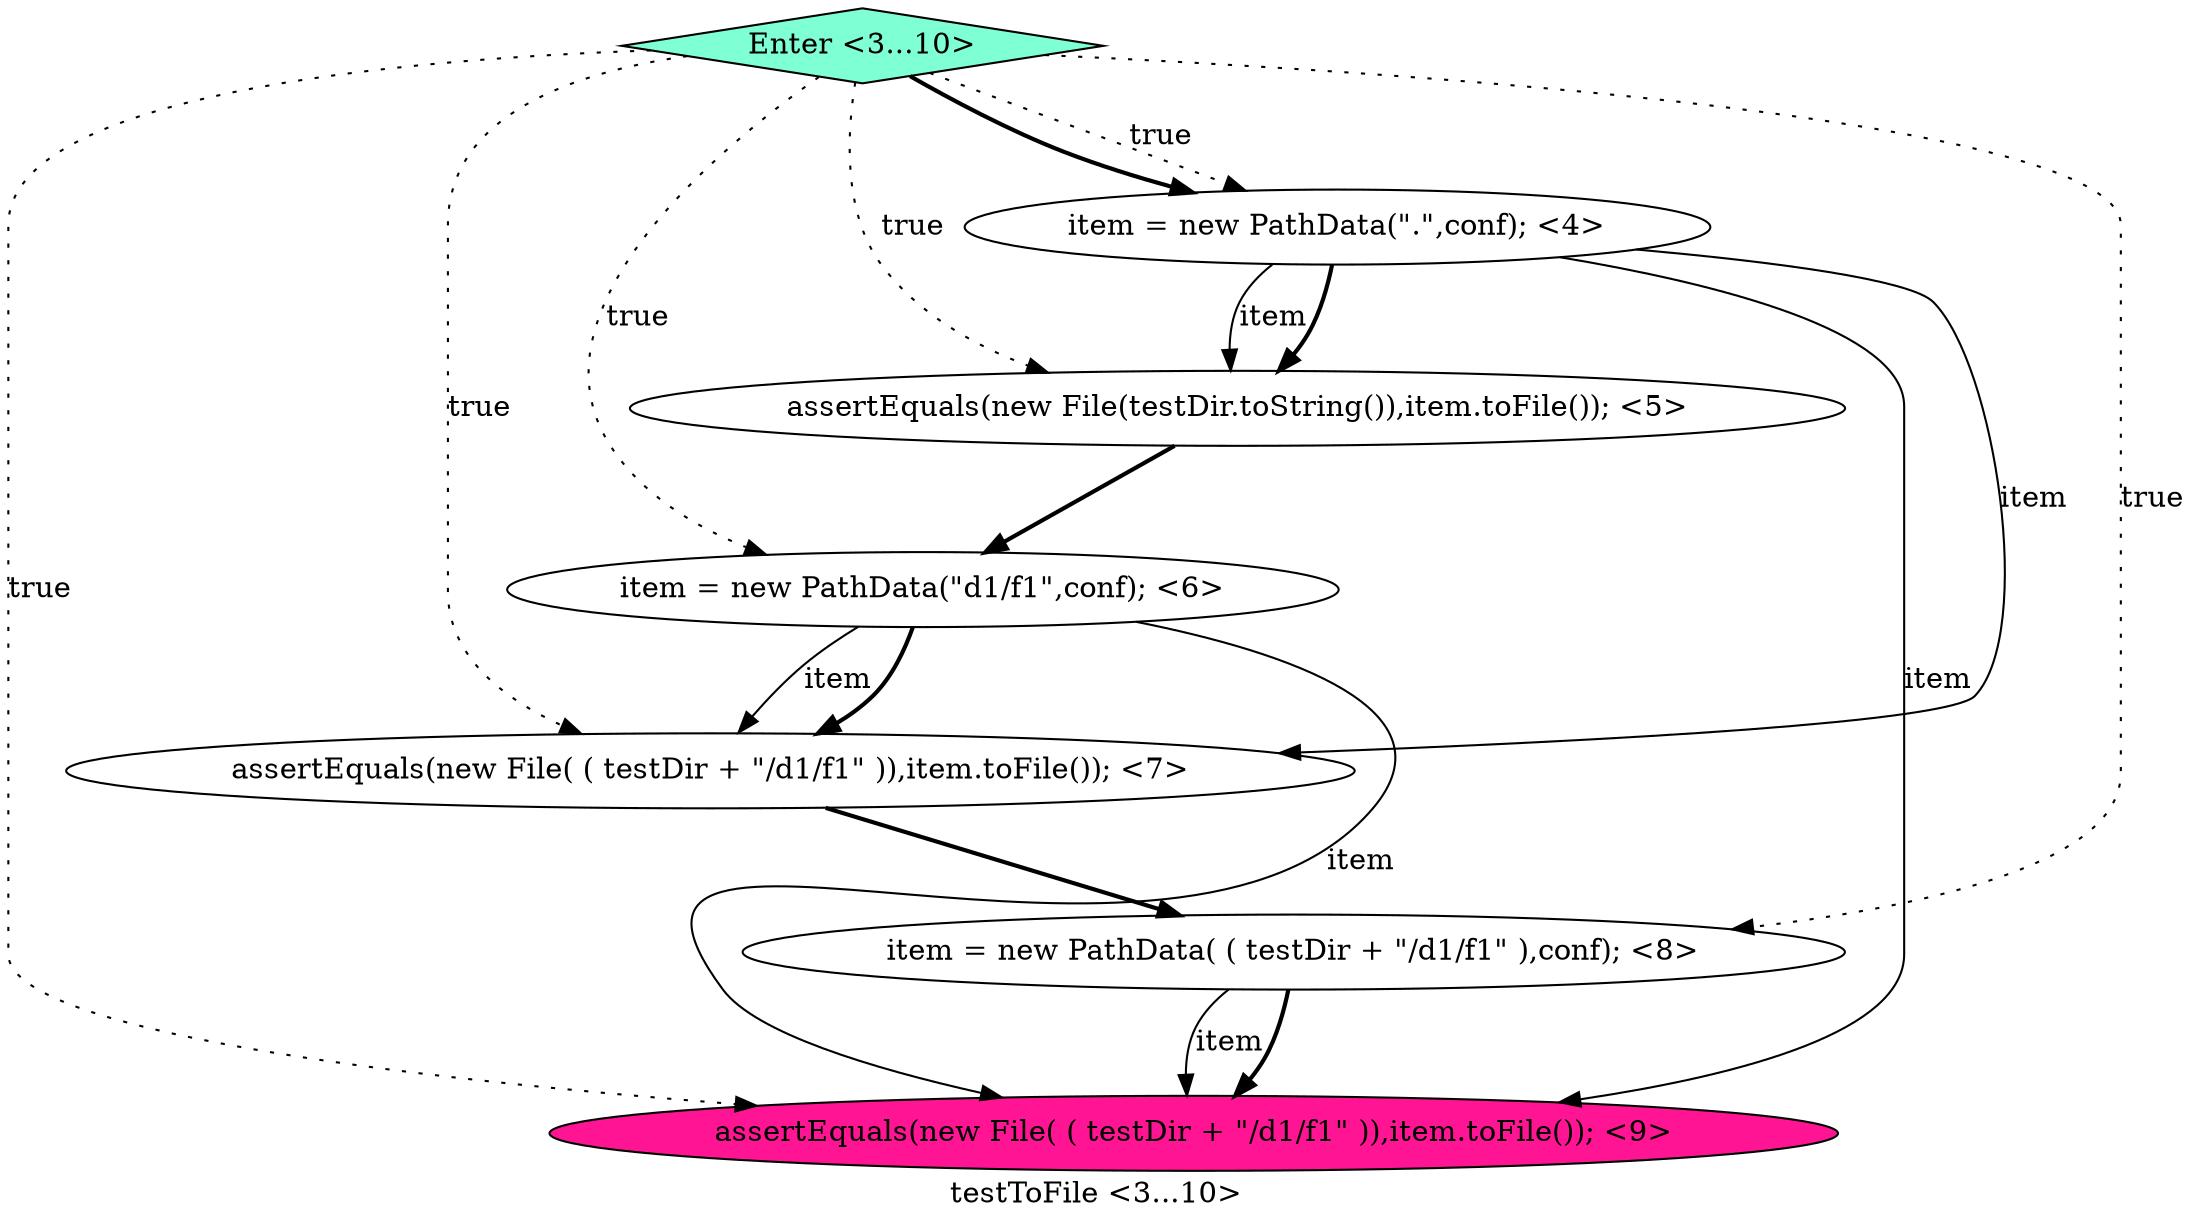 digraph PDG {
label = "testToFile <3...10>";
0.0 [style = filled, label = "item = new PathData(\".\",conf); <4>", fillcolor = white, shape = ellipse];
0.6 [style = filled, label = "Enter <3...10>", fillcolor = aquamarine, shape = diamond];
0.2 [style = filled, label = "item = new PathData(\"d1/f1\",conf); <6>", fillcolor = white, shape = ellipse];
0.3 [style = filled, label = "assertEquals(new File( ( testDir + \"/d1/f1\" )),item.toFile()); <7>", fillcolor = white, shape = ellipse];
0.4 [style = filled, label = "item = new PathData( ( testDir + \"/d1/f1\" ),conf); <8>", fillcolor = white, shape = ellipse];
0.1 [style = filled, label = "assertEquals(new File(testDir.toString()),item.toFile()); <5>", fillcolor = white, shape = ellipse];
0.5 [style = filled, label = "assertEquals(new File( ( testDir + \"/d1/f1\" )),item.toFile()); <9>", fillcolor = deeppink, shape = ellipse];
0.0 -> 0.1 [style = solid, label="item"];
0.0 -> 0.1 [style = bold, label=""];
0.0 -> 0.3 [style = solid, label="item"];
0.0 -> 0.5 [style = solid, label="item"];
0.1 -> 0.2 [style = bold, label=""];
0.2 -> 0.3 [style = solid, label="item"];
0.2 -> 0.3 [style = bold, label=""];
0.2 -> 0.5 [style = solid, label="item"];
0.3 -> 0.4 [style = bold, label=""];
0.4 -> 0.5 [style = solid, label="item"];
0.4 -> 0.5 [style = bold, label=""];
0.6 -> 0.0 [style = dotted, label="true"];
0.6 -> 0.0 [style = bold, label=""];
0.6 -> 0.1 [style = dotted, label="true"];
0.6 -> 0.2 [style = dotted, label="true"];
0.6 -> 0.3 [style = dotted, label="true"];
0.6 -> 0.4 [style = dotted, label="true"];
0.6 -> 0.5 [style = dotted, label="true"];
}
